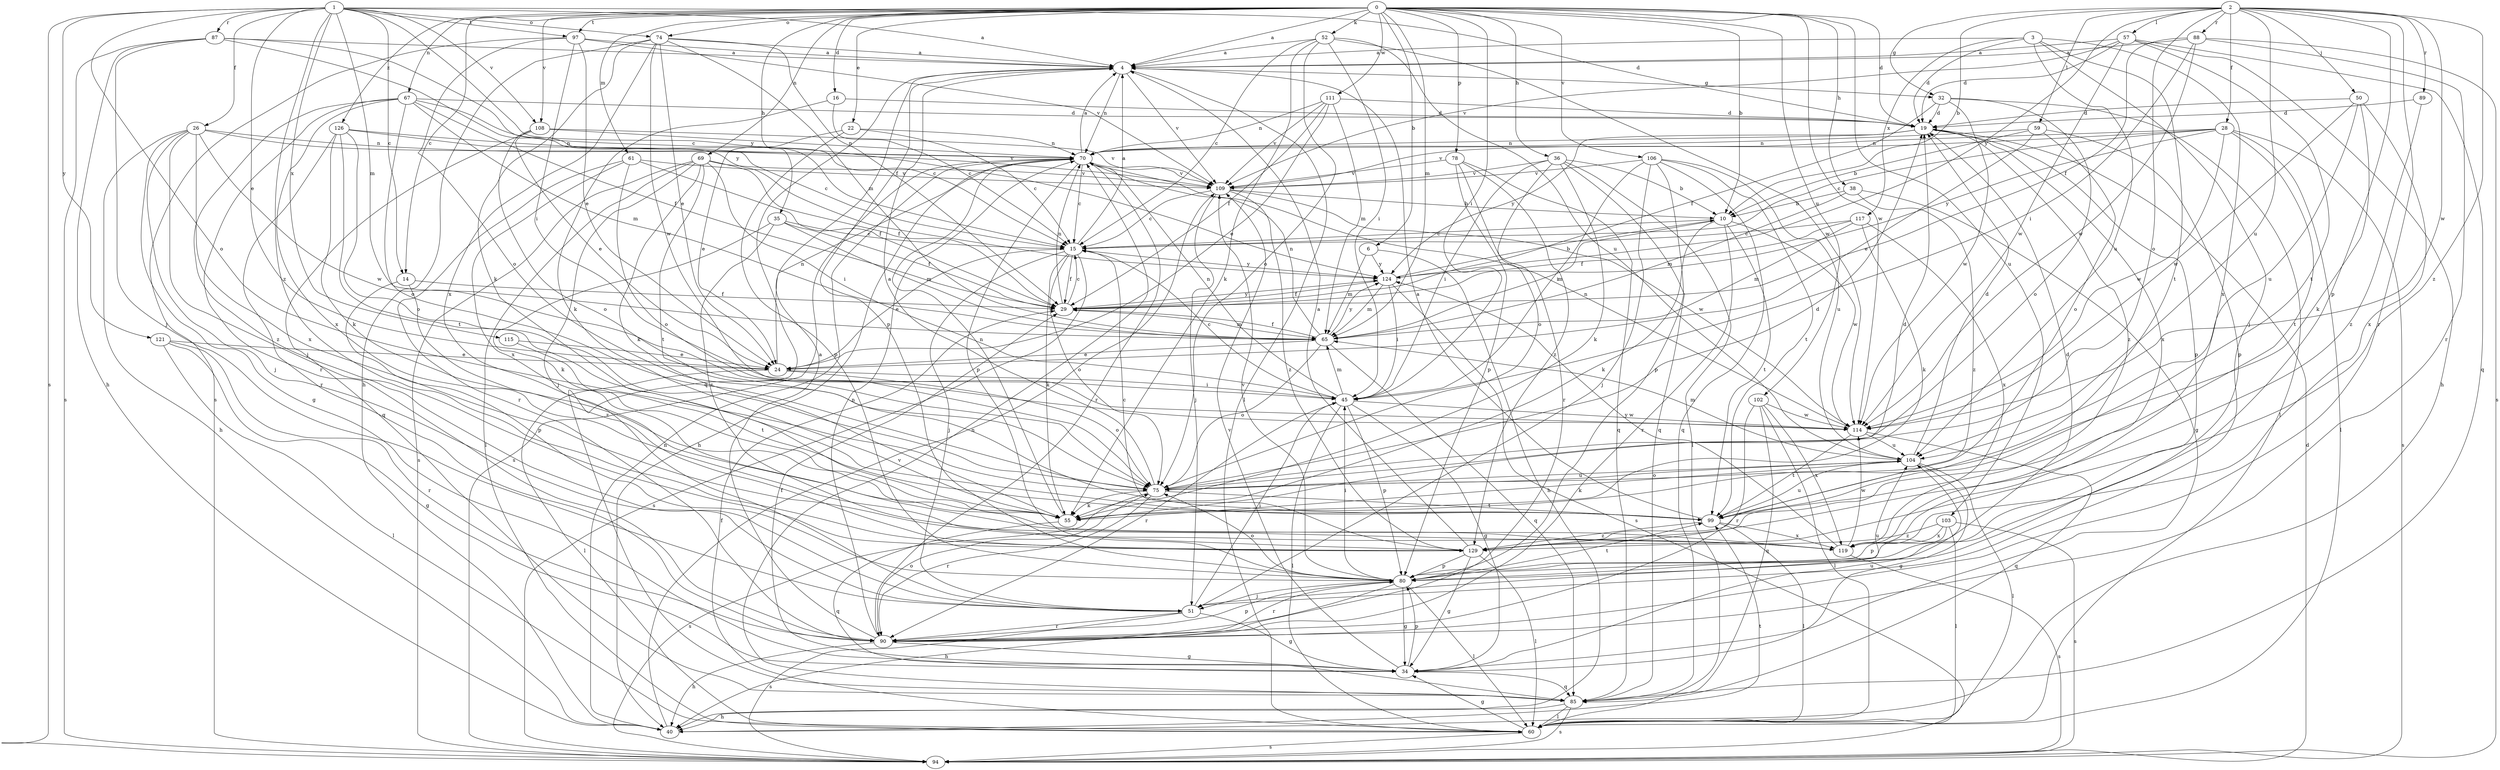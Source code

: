 strict digraph  {
0;
1;
2;
3;
4;
6;
10;
14;
15;
16;
19;
22;
24;
26;
28;
29;
32;
34;
35;
36;
38;
40;
45;
50;
51;
52;
55;
57;
59;
60;
61;
65;
67;
69;
70;
74;
75;
78;
80;
85;
87;
88;
89;
90;
94;
97;
99;
102;
103;
104;
106;
108;
109;
111;
114;
115;
117;
119;
121;
124;
126;
129;
0 -> 4  [label=a];
0 -> 6  [label=b];
0 -> 10  [label=b];
0 -> 14  [label=c];
0 -> 16  [label=d];
0 -> 19  [label=d];
0 -> 22  [label=e];
0 -> 35  [label=h];
0 -> 36  [label=h];
0 -> 38  [label=h];
0 -> 45  [label=i];
0 -> 52  [label=k];
0 -> 61  [label=m];
0 -> 65  [label=m];
0 -> 67  [label=n];
0 -> 69  [label=n];
0 -> 74  [label=o];
0 -> 78  [label=p];
0 -> 97  [label=t];
0 -> 102  [label=u];
0 -> 103  [label=u];
0 -> 106  [label=v];
0 -> 108  [label=v];
0 -> 111  [label=w];
0 -> 114  [label=w];
0 -> 126  [label=z];
1 -> 4  [label=a];
1 -> 14  [label=c];
1 -> 19  [label=d];
1 -> 24  [label=e];
1 -> 26  [label=f];
1 -> 65  [label=m];
1 -> 74  [label=o];
1 -> 75  [label=o];
1 -> 87  [label=r];
1 -> 94  [label=s];
1 -> 97  [label=t];
1 -> 108  [label=v];
1 -> 115  [label=x];
1 -> 121  [label=y];
1 -> 124  [label=y];
1 -> 129  [label=z];
2 -> 10  [label=b];
2 -> 28  [label=f];
2 -> 32  [label=g];
2 -> 50  [label=j];
2 -> 57  [label=l];
2 -> 59  [label=l];
2 -> 75  [label=o];
2 -> 80  [label=p];
2 -> 88  [label=r];
2 -> 89  [label=r];
2 -> 90  [label=r];
2 -> 104  [label=u];
2 -> 114  [label=w];
2 -> 124  [label=y];
2 -> 129  [label=z];
3 -> 4  [label=a];
3 -> 19  [label=d];
3 -> 51  [label=j];
3 -> 99  [label=t];
3 -> 104  [label=u];
3 -> 117  [label=x];
3 -> 119  [label=x];
4 -> 32  [label=g];
4 -> 60  [label=l];
4 -> 70  [label=n];
4 -> 80  [label=p];
4 -> 85  [label=q];
4 -> 109  [label=v];
6 -> 40  [label=h];
6 -> 65  [label=m];
6 -> 124  [label=y];
10 -> 15  [label=c];
10 -> 55  [label=k];
10 -> 65  [label=m];
10 -> 90  [label=r];
10 -> 99  [label=t];
10 -> 114  [label=w];
14 -> 29  [label=f];
14 -> 80  [label=p];
14 -> 129  [label=z];
15 -> 4  [label=a];
15 -> 24  [label=e];
15 -> 29  [label=f];
15 -> 51  [label=j];
15 -> 55  [label=k];
15 -> 75  [label=o];
15 -> 94  [label=s];
15 -> 124  [label=y];
16 -> 15  [label=c];
16 -> 19  [label=d];
16 -> 55  [label=k];
19 -> 70  [label=n];
19 -> 80  [label=p];
19 -> 119  [label=x];
19 -> 124  [label=y];
19 -> 129  [label=z];
22 -> 15  [label=c];
22 -> 24  [label=e];
22 -> 70  [label=n];
22 -> 80  [label=p];
24 -> 45  [label=i];
24 -> 60  [label=l];
24 -> 70  [label=n];
24 -> 75  [label=o];
26 -> 34  [label=g];
26 -> 40  [label=h];
26 -> 51  [label=j];
26 -> 70  [label=n];
26 -> 109  [label=v];
26 -> 114  [label=w];
26 -> 119  [label=x];
26 -> 129  [label=z];
28 -> 15  [label=c];
28 -> 60  [label=l];
28 -> 70  [label=n];
28 -> 94  [label=s];
28 -> 99  [label=t];
28 -> 109  [label=v];
28 -> 114  [label=w];
28 -> 124  [label=y];
29 -> 15  [label=c];
29 -> 65  [label=m];
29 -> 70  [label=n];
29 -> 124  [label=y];
32 -> 19  [label=d];
32 -> 29  [label=f];
32 -> 60  [label=l];
32 -> 75  [label=o];
32 -> 114  [label=w];
34 -> 29  [label=f];
34 -> 80  [label=p];
34 -> 85  [label=q];
34 -> 104  [label=u];
34 -> 109  [label=v];
35 -> 15  [label=c];
35 -> 29  [label=f];
35 -> 55  [label=k];
35 -> 65  [label=m];
35 -> 129  [label=z];
36 -> 10  [label=b];
36 -> 45  [label=i];
36 -> 55  [label=k];
36 -> 60  [label=l];
36 -> 75  [label=o];
36 -> 85  [label=q];
36 -> 109  [label=v];
38 -> 10  [label=b];
38 -> 34  [label=g];
38 -> 65  [label=m];
38 -> 129  [label=z];
40 -> 70  [label=n];
40 -> 99  [label=t];
40 -> 109  [label=v];
45 -> 15  [label=c];
45 -> 34  [label=g];
45 -> 60  [label=l];
45 -> 65  [label=m];
45 -> 70  [label=n];
45 -> 80  [label=p];
45 -> 90  [label=r];
45 -> 114  [label=w];
50 -> 19  [label=d];
50 -> 55  [label=k];
50 -> 104  [label=u];
50 -> 114  [label=w];
50 -> 119  [label=x];
51 -> 34  [label=g];
51 -> 45  [label=i];
51 -> 90  [label=r];
51 -> 94  [label=s];
51 -> 104  [label=u];
52 -> 4  [label=a];
52 -> 15  [label=c];
52 -> 45  [label=i];
52 -> 55  [label=k];
52 -> 75  [label=o];
52 -> 104  [label=u];
52 -> 114  [label=w];
55 -> 19  [label=d];
55 -> 70  [label=n];
55 -> 85  [label=q];
57 -> 4  [label=a];
57 -> 19  [label=d];
57 -> 40  [label=h];
57 -> 85  [label=q];
57 -> 99  [label=t];
57 -> 109  [label=v];
57 -> 114  [label=w];
59 -> 10  [label=b];
59 -> 24  [label=e];
59 -> 70  [label=n];
59 -> 75  [label=o];
59 -> 80  [label=p];
60 -> 29  [label=f];
60 -> 34  [label=g];
60 -> 94  [label=s];
61 -> 29  [label=f];
61 -> 75  [label=o];
61 -> 90  [label=r];
61 -> 109  [label=v];
61 -> 119  [label=x];
65 -> 24  [label=e];
65 -> 29  [label=f];
65 -> 70  [label=n];
65 -> 75  [label=o];
65 -> 85  [label=q];
65 -> 124  [label=y];
67 -> 15  [label=c];
67 -> 19  [label=d];
67 -> 29  [label=f];
67 -> 51  [label=j];
67 -> 65  [label=m];
67 -> 75  [label=o];
67 -> 90  [label=r];
67 -> 119  [label=x];
69 -> 29  [label=f];
69 -> 45  [label=i];
69 -> 51  [label=j];
69 -> 55  [label=k];
69 -> 60  [label=l];
69 -> 94  [label=s];
69 -> 99  [label=t];
69 -> 109  [label=v];
70 -> 4  [label=a];
70 -> 15  [label=c];
70 -> 40  [label=h];
70 -> 80  [label=p];
70 -> 90  [label=r];
70 -> 94  [label=s];
70 -> 109  [label=v];
74 -> 4  [label=a];
74 -> 24  [label=e];
74 -> 29  [label=f];
74 -> 40  [label=h];
74 -> 55  [label=k];
74 -> 65  [label=m];
74 -> 114  [label=w];
74 -> 119  [label=x];
75 -> 4  [label=a];
75 -> 19  [label=d];
75 -> 55  [label=k];
75 -> 90  [label=r];
75 -> 94  [label=s];
75 -> 99  [label=t];
75 -> 104  [label=u];
78 -> 80  [label=p];
78 -> 85  [label=q];
78 -> 90  [label=r];
78 -> 109  [label=v];
78 -> 129  [label=z];
80 -> 19  [label=d];
80 -> 34  [label=g];
80 -> 40  [label=h];
80 -> 45  [label=i];
80 -> 51  [label=j];
80 -> 60  [label=l];
80 -> 75  [label=o];
80 -> 90  [label=r];
80 -> 99  [label=t];
80 -> 109  [label=v];
85 -> 40  [label=h];
85 -> 60  [label=l];
85 -> 70  [label=n];
85 -> 94  [label=s];
87 -> 4  [label=a];
87 -> 15  [label=c];
87 -> 40  [label=h];
87 -> 51  [label=j];
87 -> 94  [label=s];
87 -> 124  [label=y];
88 -> 4  [label=a];
88 -> 29  [label=f];
88 -> 45  [label=i];
88 -> 90  [label=r];
88 -> 94  [label=s];
88 -> 114  [label=w];
89 -> 19  [label=d];
89 -> 129  [label=z];
90 -> 4  [label=a];
90 -> 34  [label=g];
90 -> 40  [label=h];
90 -> 70  [label=n];
90 -> 75  [label=o];
90 -> 80  [label=p];
94 -> 19  [label=d];
97 -> 4  [label=a];
97 -> 24  [label=e];
97 -> 45  [label=i];
97 -> 75  [label=o];
97 -> 94  [label=s];
97 -> 109  [label=v];
99 -> 4  [label=a];
99 -> 60  [label=l];
99 -> 104  [label=u];
99 -> 119  [label=x];
99 -> 129  [label=z];
102 -> 60  [label=l];
102 -> 85  [label=q];
102 -> 90  [label=r];
102 -> 114  [label=w];
102 -> 119  [label=x];
103 -> 60  [label=l];
103 -> 80  [label=p];
103 -> 94  [label=s];
103 -> 119  [label=x];
103 -> 129  [label=z];
104 -> 19  [label=d];
104 -> 34  [label=g];
104 -> 55  [label=k];
104 -> 60  [label=l];
104 -> 65  [label=m];
104 -> 75  [label=o];
106 -> 45  [label=i];
106 -> 51  [label=j];
106 -> 80  [label=p];
106 -> 85  [label=q];
106 -> 99  [label=t];
106 -> 104  [label=u];
106 -> 109  [label=v];
108 -> 24  [label=e];
108 -> 70  [label=n];
108 -> 75  [label=o];
108 -> 85  [label=q];
108 -> 109  [label=v];
109 -> 10  [label=b];
109 -> 15  [label=c];
109 -> 51  [label=j];
109 -> 114  [label=w];
109 -> 129  [label=z];
111 -> 19  [label=d];
111 -> 24  [label=e];
111 -> 29  [label=f];
111 -> 65  [label=m];
111 -> 70  [label=n];
111 -> 109  [label=v];
114 -> 70  [label=n];
114 -> 85  [label=q];
114 -> 99  [label=t];
114 -> 104  [label=u];
115 -> 24  [label=e];
115 -> 99  [label=t];
117 -> 15  [label=c];
117 -> 29  [label=f];
117 -> 55  [label=k];
117 -> 65  [label=m];
117 -> 119  [label=x];
119 -> 94  [label=s];
119 -> 114  [label=w];
119 -> 124  [label=y];
121 -> 24  [label=e];
121 -> 34  [label=g];
121 -> 60  [label=l];
121 -> 90  [label=r];
124 -> 10  [label=b];
124 -> 29  [label=f];
124 -> 45  [label=i];
124 -> 65  [label=m];
124 -> 94  [label=s];
126 -> 15  [label=c];
126 -> 55  [label=k];
126 -> 70  [label=n];
126 -> 75  [label=o];
126 -> 90  [label=r];
126 -> 99  [label=t];
129 -> 4  [label=a];
129 -> 15  [label=c];
129 -> 34  [label=g];
129 -> 60  [label=l];
129 -> 80  [label=p];
}
